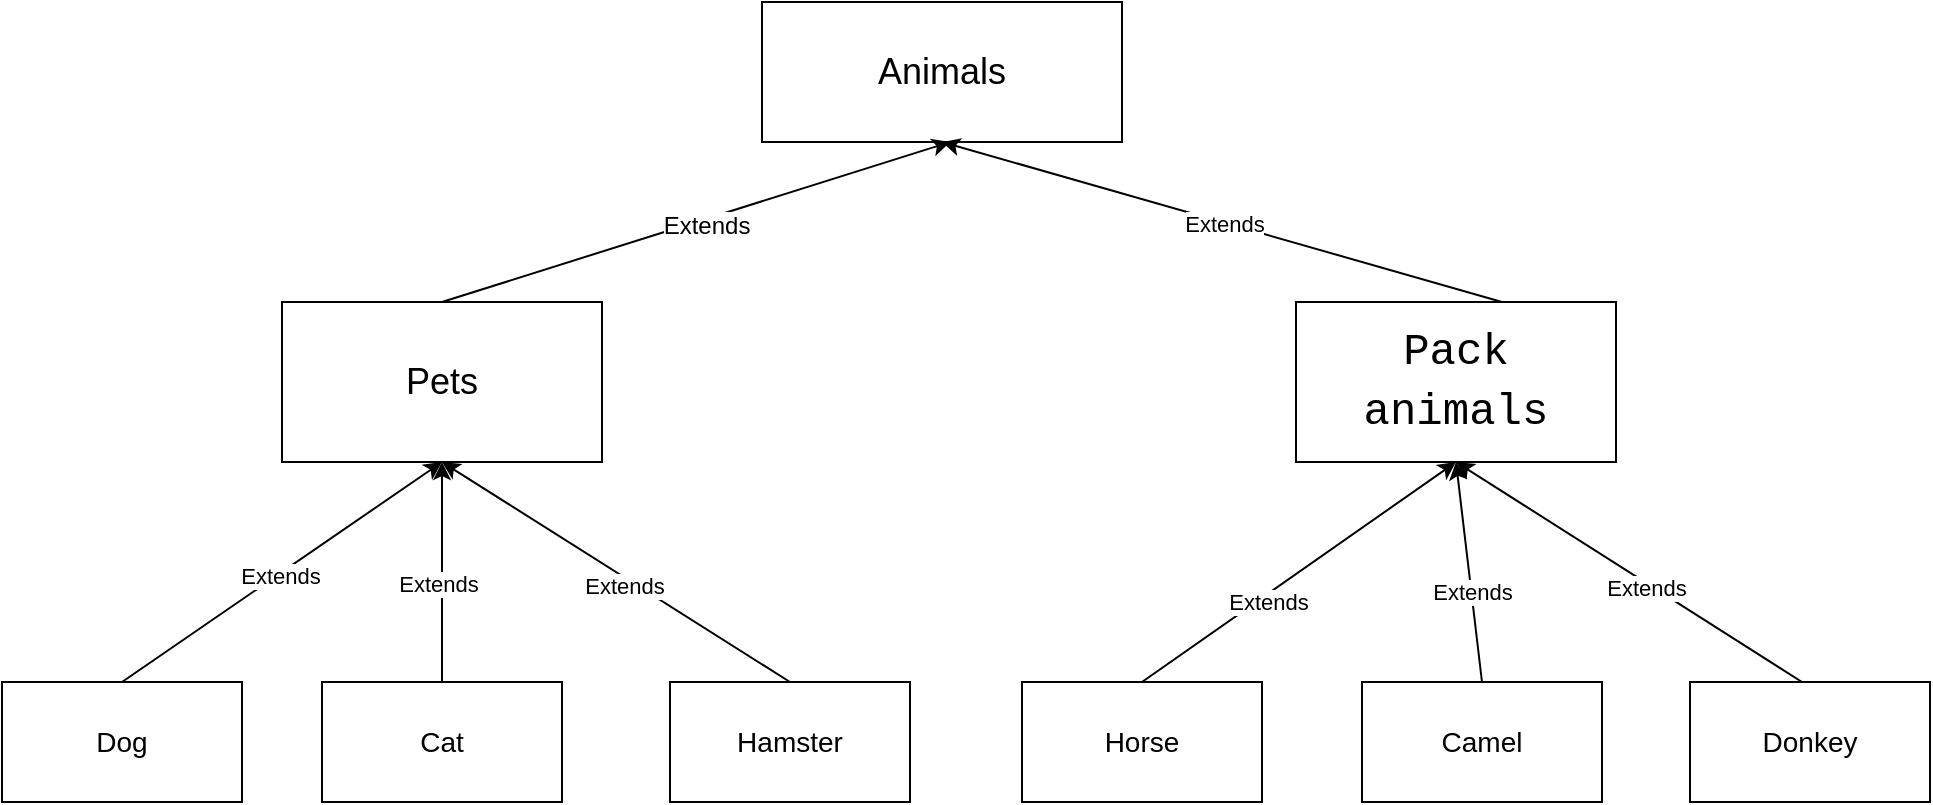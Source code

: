 <mxfile version="22.1.5" type="device">
  <diagram name="Страница — 1" id="G36BfAtW4zCaSSc1Edtv">
    <mxGraphModel dx="2020" dy="1147" grid="1" gridSize="10" guides="1" tooltips="1" connect="1" arrows="1" fold="1" page="1" pageScale="1" pageWidth="827" pageHeight="1169" math="0" shadow="0">
      <root>
        <mxCell id="0" />
        <mxCell id="1" parent="0" />
        <mxCell id="nMPMkydh45pWnLoXNX4I-1" value="&lt;font style=&quot;font-size: 18px;&quot;&gt;Animals&lt;/font&gt;" style="rounded=0;whiteSpace=wrap;html=1;" parent="1" vertex="1">
          <mxGeometry x="400" y="30" width="180" height="70" as="geometry" />
        </mxCell>
        <mxCell id="nMPMkydh45pWnLoXNX4I-2" value="&lt;font style=&quot;font-size: 18px;&quot;&gt;Pets&lt;/font&gt;" style="rounded=0;whiteSpace=wrap;html=1;" parent="1" vertex="1">
          <mxGeometry x="160" y="180" width="160" height="80" as="geometry" />
        </mxCell>
        <mxCell id="nMPMkydh45pWnLoXNX4I-3" value="&lt;div style=&quot;background-color: rgb(255, 255, 255); font-family: Consolas, &amp;quot;Courier New&amp;quot;, monospace; font-size: 22px; line-height: 30px;&quot;&gt;Pack animals&lt;/div&gt;" style="rounded=0;whiteSpace=wrap;html=1;" parent="1" vertex="1">
          <mxGeometry x="667" y="180" width="160" height="80" as="geometry" />
        </mxCell>
        <mxCell id="nMPMkydh45pWnLoXNX4I-8" value="&lt;font style=&quot;font-size: 14px;&quot;&gt;Dog&lt;/font&gt;" style="rounded=0;whiteSpace=wrap;html=1;" parent="1" vertex="1">
          <mxGeometry x="20" y="370" width="120" height="60" as="geometry" />
        </mxCell>
        <mxCell id="nMPMkydh45pWnLoXNX4I-9" value="&lt;font style=&quot;font-size: 14px;&quot;&gt;Cat&lt;/font&gt;" style="rounded=0;whiteSpace=wrap;html=1;" parent="1" vertex="1">
          <mxGeometry x="180" y="370" width="120" height="60" as="geometry" />
        </mxCell>
        <mxCell id="nMPMkydh45pWnLoXNX4I-10" value="&lt;font style=&quot;font-size: 14px;&quot;&gt;Hamster&lt;/font&gt;" style="rounded=0;whiteSpace=wrap;html=1;" parent="1" vertex="1">
          <mxGeometry x="354" y="370" width="120" height="60" as="geometry" />
        </mxCell>
        <mxCell id="nMPMkydh45pWnLoXNX4I-11" value="&lt;font style=&quot;font-size: 14px;&quot;&gt;Horse&lt;/font&gt;" style="rounded=0;whiteSpace=wrap;html=1;" parent="1" vertex="1">
          <mxGeometry x="530" y="370" width="120" height="60" as="geometry" />
        </mxCell>
        <mxCell id="nMPMkydh45pWnLoXNX4I-12" value="&lt;font style=&quot;font-size: 14px;&quot;&gt;Camel&lt;/font&gt;" style="rounded=0;whiteSpace=wrap;html=1;" parent="1" vertex="1">
          <mxGeometry x="700" y="370" width="120" height="60" as="geometry" />
        </mxCell>
        <mxCell id="nMPMkydh45pWnLoXNX4I-13" value="&lt;font style=&quot;font-size: 14px;&quot;&gt;Donkey&lt;/font&gt;" style="rounded=0;whiteSpace=wrap;html=1;" parent="1" vertex="1">
          <mxGeometry x="864" y="370" width="120" height="60" as="geometry" />
        </mxCell>
        <mxCell id="nMPMkydh45pWnLoXNX4I-17" value="" style="endArrow=classic;html=1;rounded=0;entryX=0.467;entryY=1.043;entryDx=0;entryDy=0;entryPerimeter=0;exitX=0.5;exitY=0;exitDx=0;exitDy=0;" parent="1" source="nMPMkydh45pWnLoXNX4I-2" edge="1">
          <mxGeometry width="50" height="50" relative="1" as="geometry">
            <mxPoint x="250" y="176.99" as="sourcePoint" />
            <mxPoint x="494.06" y="100.0" as="targetPoint" />
          </mxGeometry>
        </mxCell>
        <mxCell id="wnkGVkp1jlMsWMFsP58S-1" value="&lt;font style=&quot;font-size: 12px;&quot;&gt;Extends&lt;/font&gt;" style="edgeLabel;html=1;align=center;verticalAlign=middle;resizable=0;points=[];" vertex="1" connectable="0" parent="nMPMkydh45pWnLoXNX4I-17">
          <mxGeometry x="0.031" y="-3" relative="1" as="geometry">
            <mxPoint as="offset" />
          </mxGeometry>
        </mxCell>
        <mxCell id="nMPMkydh45pWnLoXNX4I-19" value="" style="endArrow=classic;html=1;rounded=0;entryX=0.5;entryY=1;entryDx=0;entryDy=0;" parent="1" target="nMPMkydh45pWnLoXNX4I-1" edge="1">
          <mxGeometry width="50" height="50" relative="1" as="geometry">
            <mxPoint x="770" y="180" as="sourcePoint" />
            <mxPoint x="820" y="130" as="targetPoint" />
          </mxGeometry>
        </mxCell>
        <mxCell id="wnkGVkp1jlMsWMFsP58S-2" value="Extends" style="edgeLabel;html=1;align=center;verticalAlign=middle;resizable=0;points=[];" vertex="1" connectable="0" parent="nMPMkydh45pWnLoXNX4I-19">
          <mxGeometry x="-0.007" relative="1" as="geometry">
            <mxPoint as="offset" />
          </mxGeometry>
        </mxCell>
        <mxCell id="nMPMkydh45pWnLoXNX4I-20" value="" style="endArrow=classic;html=1;rounded=0;entryX=0.5;entryY=1;entryDx=0;entryDy=0;" parent="1" target="nMPMkydh45pWnLoXNX4I-2" edge="1">
          <mxGeometry width="50" height="50" relative="1" as="geometry">
            <mxPoint x="80" y="370" as="sourcePoint" />
            <mxPoint x="130" y="320" as="targetPoint" />
          </mxGeometry>
        </mxCell>
        <mxCell id="wnkGVkp1jlMsWMFsP58S-3" value="Extends" style="edgeLabel;html=1;align=center;verticalAlign=middle;resizable=0;points=[];" vertex="1" connectable="0" parent="nMPMkydh45pWnLoXNX4I-20">
          <mxGeometry x="-0.029" y="-1" relative="1" as="geometry">
            <mxPoint y="-1" as="offset" />
          </mxGeometry>
        </mxCell>
        <mxCell id="nMPMkydh45pWnLoXNX4I-21" value="" style="endArrow=classic;html=1;rounded=0;entryX=0.5;entryY=1;entryDx=0;entryDy=0;" parent="1" target="nMPMkydh45pWnLoXNX4I-2" edge="1">
          <mxGeometry width="50" height="50" relative="1" as="geometry">
            <mxPoint x="240" y="370" as="sourcePoint" />
            <mxPoint x="290" y="320" as="targetPoint" />
          </mxGeometry>
        </mxCell>
        <mxCell id="wnkGVkp1jlMsWMFsP58S-4" value="Extends" style="edgeLabel;html=1;align=center;verticalAlign=middle;resizable=0;points=[];" vertex="1" connectable="0" parent="nMPMkydh45pWnLoXNX4I-21">
          <mxGeometry x="-0.109" y="2" relative="1" as="geometry">
            <mxPoint as="offset" />
          </mxGeometry>
        </mxCell>
        <mxCell id="nMPMkydh45pWnLoXNX4I-23" value="" style="endArrow=classic;html=1;rounded=0;" parent="1" edge="1">
          <mxGeometry width="50" height="50" relative="1" as="geometry">
            <mxPoint x="414" y="370" as="sourcePoint" />
            <mxPoint x="240" y="260" as="targetPoint" />
          </mxGeometry>
        </mxCell>
        <mxCell id="wnkGVkp1jlMsWMFsP58S-5" value="Extends" style="edgeLabel;html=1;align=center;verticalAlign=middle;resizable=0;points=[];" vertex="1" connectable="0" parent="nMPMkydh45pWnLoXNX4I-23">
          <mxGeometry x="-0.069" y="4" relative="1" as="geometry">
            <mxPoint as="offset" />
          </mxGeometry>
        </mxCell>
        <mxCell id="nMPMkydh45pWnLoXNX4I-24" value="" style="endArrow=classic;html=1;rounded=0;entryX=0.5;entryY=1;entryDx=0;entryDy=0;" parent="1" target="nMPMkydh45pWnLoXNX4I-3" edge="1">
          <mxGeometry width="50" height="50" relative="1" as="geometry">
            <mxPoint x="590" y="370" as="sourcePoint" />
            <mxPoint x="640" y="320" as="targetPoint" />
          </mxGeometry>
        </mxCell>
        <mxCell id="wnkGVkp1jlMsWMFsP58S-6" value="Extends" style="edgeLabel;html=1;align=center;verticalAlign=middle;resizable=0;points=[];" vertex="1" connectable="0" parent="nMPMkydh45pWnLoXNX4I-24">
          <mxGeometry x="-0.216" y="-3" relative="1" as="geometry">
            <mxPoint as="offset" />
          </mxGeometry>
        </mxCell>
        <mxCell id="nMPMkydh45pWnLoXNX4I-25" value="" style="endArrow=classic;html=1;rounded=0;entryX=0.5;entryY=1;entryDx=0;entryDy=0;" parent="1" target="nMPMkydh45pWnLoXNX4I-3" edge="1">
          <mxGeometry width="50" height="50" relative="1" as="geometry">
            <mxPoint x="760" y="370" as="sourcePoint" />
            <mxPoint x="810" y="320" as="targetPoint" />
          </mxGeometry>
        </mxCell>
        <mxCell id="wnkGVkp1jlMsWMFsP58S-7" value="Extends" style="edgeLabel;html=1;align=center;verticalAlign=middle;resizable=0;points=[];" vertex="1" connectable="0" parent="nMPMkydh45pWnLoXNX4I-25">
          <mxGeometry x="-0.165" relative="1" as="geometry">
            <mxPoint as="offset" />
          </mxGeometry>
        </mxCell>
        <mxCell id="nMPMkydh45pWnLoXNX4I-26" value="" style="endArrow=classic;html=1;rounded=0;entryX=0.5;entryY=1;entryDx=0;entryDy=0;" parent="1" target="nMPMkydh45pWnLoXNX4I-3" edge="1">
          <mxGeometry width="50" height="50" relative="1" as="geometry">
            <mxPoint x="920" y="370" as="sourcePoint" />
            <mxPoint x="970" y="320" as="targetPoint" />
          </mxGeometry>
        </mxCell>
        <mxCell id="wnkGVkp1jlMsWMFsP58S-8" value="Extends" style="edgeLabel;html=1;align=center;verticalAlign=middle;resizable=0;points=[];" vertex="1" connectable="0" parent="nMPMkydh45pWnLoXNX4I-26">
          <mxGeometry x="-0.112" y="2" relative="1" as="geometry">
            <mxPoint as="offset" />
          </mxGeometry>
        </mxCell>
      </root>
    </mxGraphModel>
  </diagram>
</mxfile>
